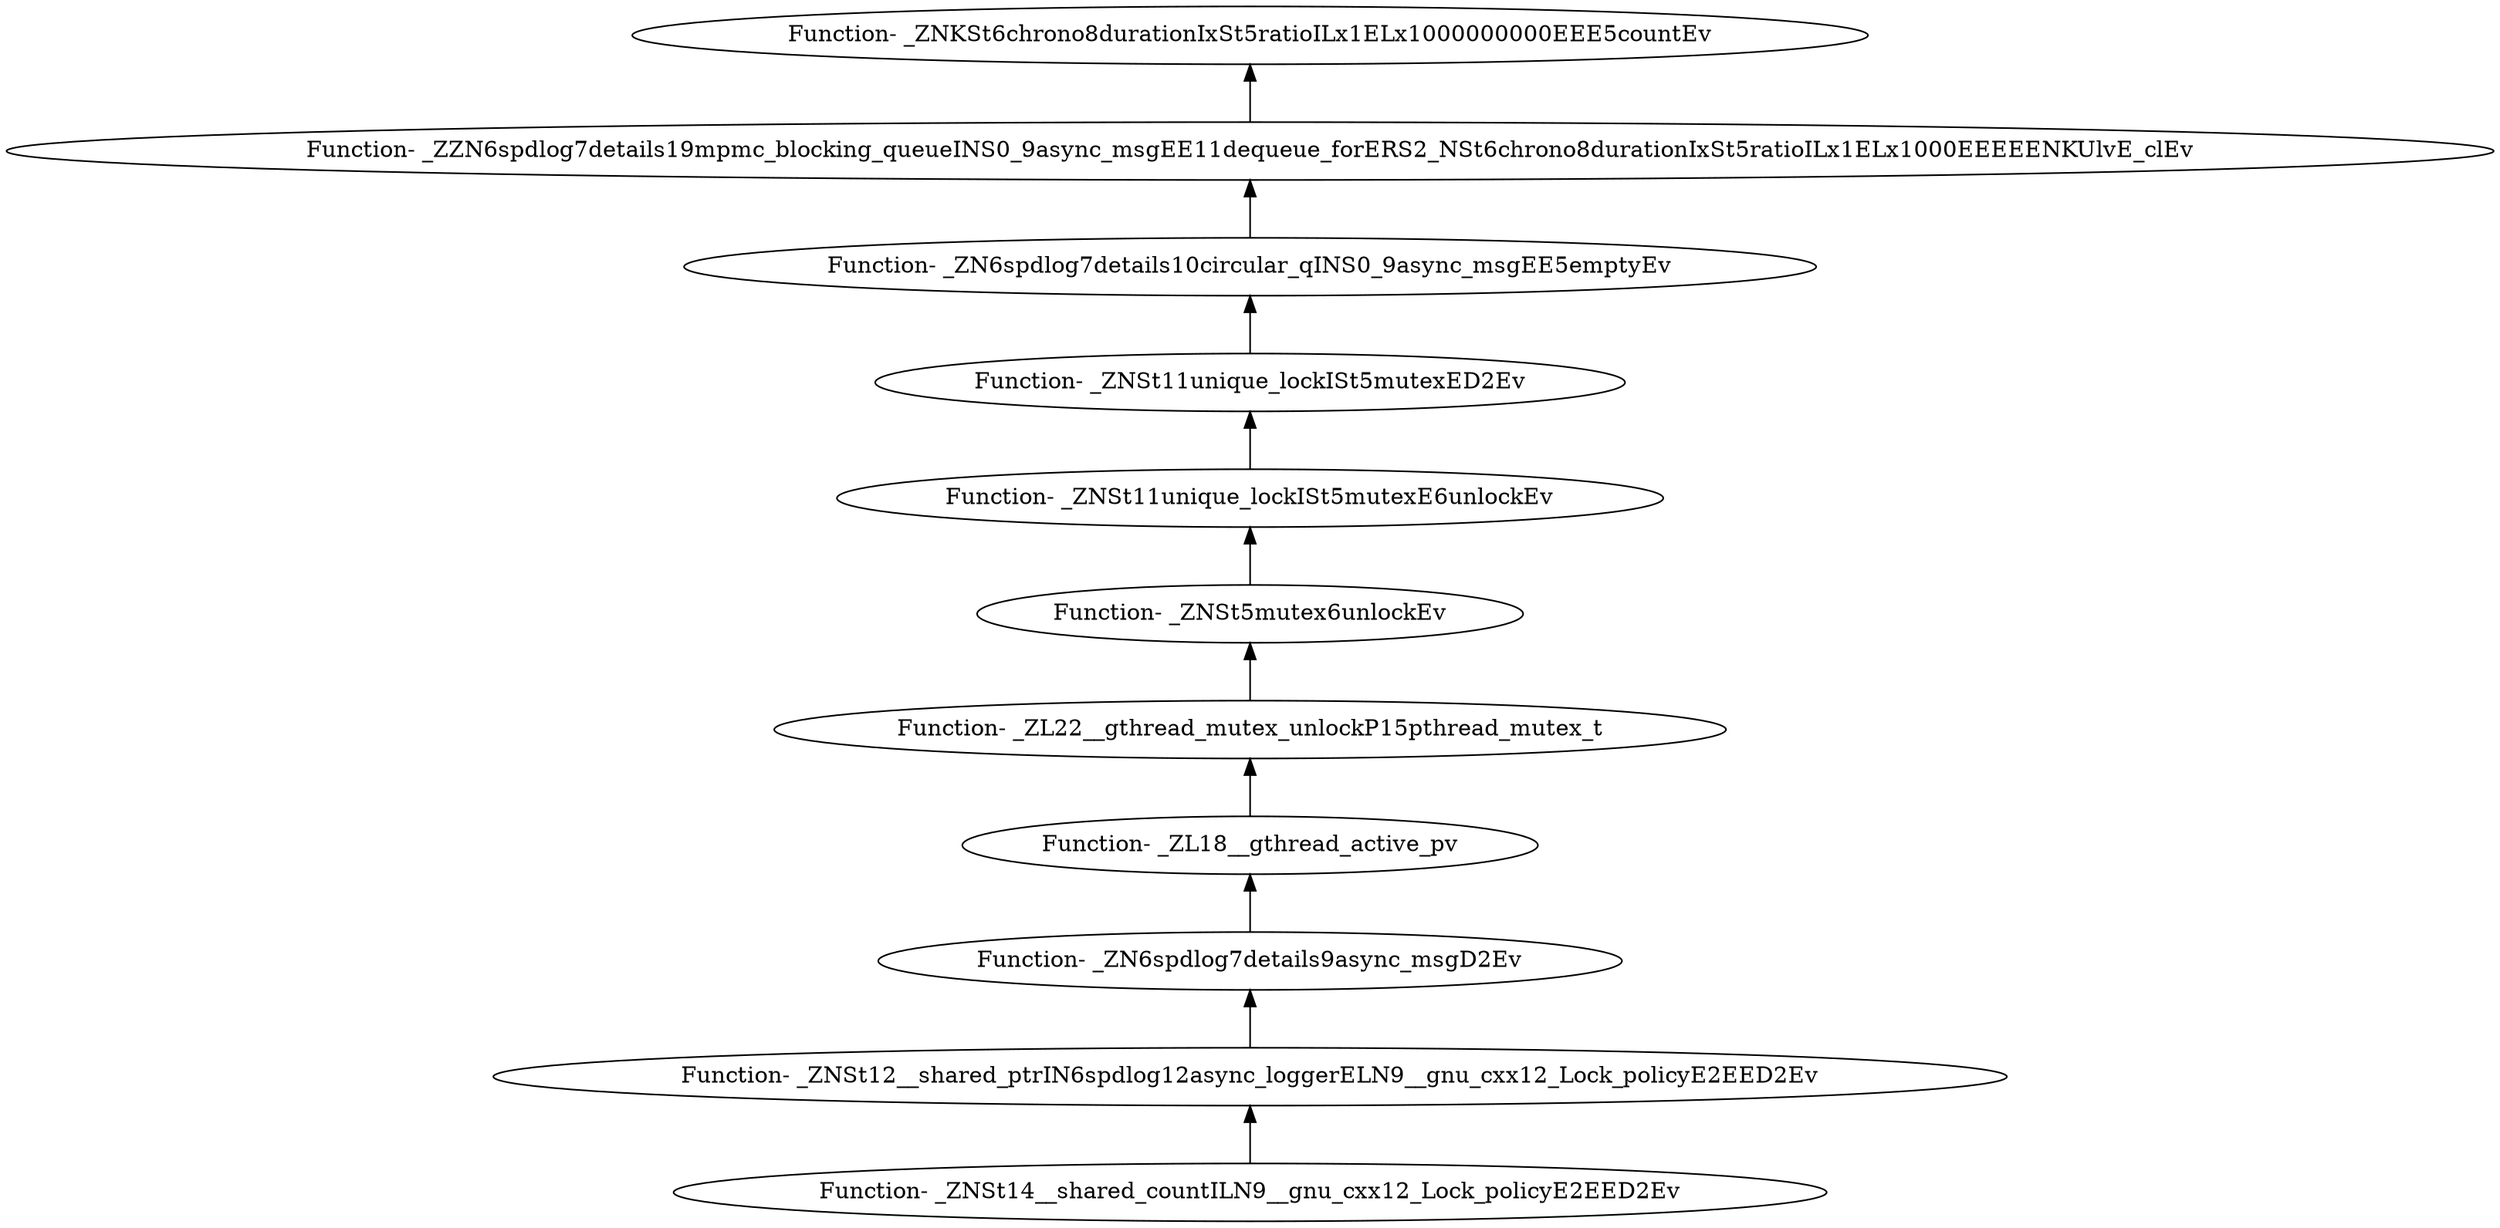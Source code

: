 digraph {
	"Function- _ZNSt14__shared_countILN9__gnu_cxx12_Lock_policyE2EED2Ev"
	"Function- _ZNSt12__shared_ptrIN6spdlog12async_loggerELN9__gnu_cxx12_Lock_policyE2EED2Ev"
	"Function- _ZNSt12__shared_ptrIN6spdlog12async_loggerELN9__gnu_cxx12_Lock_policyE2EED2Ev" -> "Function- _ZNSt14__shared_countILN9__gnu_cxx12_Lock_policyE2EED2Ev" [dir=back]
	"Function- _ZN6spdlog7details9async_msgD2Ev"
	"Function- _ZN6spdlog7details9async_msgD2Ev" -> "Function- _ZNSt12__shared_ptrIN6spdlog12async_loggerELN9__gnu_cxx12_Lock_policyE2EED2Ev" [dir=back]
	"Function- _ZL18__gthread_active_pv"
	"Function- _ZL18__gthread_active_pv" -> "Function- _ZN6spdlog7details9async_msgD2Ev" [dir=back]
	"Function- _ZL22__gthread_mutex_unlockP15pthread_mutex_t"
	"Function- _ZL22__gthread_mutex_unlockP15pthread_mutex_t" -> "Function- _ZL18__gthread_active_pv" [dir=back]
	"Function- _ZNSt5mutex6unlockEv"
	"Function- _ZNSt5mutex6unlockEv" -> "Function- _ZL22__gthread_mutex_unlockP15pthread_mutex_t" [dir=back]
	"Function- _ZNSt11unique_lockISt5mutexE6unlockEv"
	"Function- _ZNSt11unique_lockISt5mutexE6unlockEv" -> "Function- _ZNSt5mutex6unlockEv" [dir=back]
	"Function- _ZNSt11unique_lockISt5mutexED2Ev"
	"Function- _ZNSt11unique_lockISt5mutexED2Ev" -> "Function- _ZNSt11unique_lockISt5mutexE6unlockEv" [dir=back]
	"Function- _ZN6spdlog7details10circular_qINS0_9async_msgEE5emptyEv"
	"Function- _ZN6spdlog7details10circular_qINS0_9async_msgEE5emptyEv" -> "Function- _ZNSt11unique_lockISt5mutexED2Ev" [dir=back]
	"Function- _ZZN6spdlog7details19mpmc_blocking_queueINS0_9async_msgEE11dequeue_forERS2_NSt6chrono8durationIxSt5ratioILx1ELx1000EEEEENKUlvE_clEv"
	"Function- _ZZN6spdlog7details19mpmc_blocking_queueINS0_9async_msgEE11dequeue_forERS2_NSt6chrono8durationIxSt5ratioILx1ELx1000EEEEENKUlvE_clEv" -> "Function- _ZN6spdlog7details10circular_qINS0_9async_msgEE5emptyEv" [dir=back]
	"Function- _ZNKSt6chrono8durationIxSt5ratioILx1ELx1000000000EEE5countEv"
	"Function- _ZNKSt6chrono8durationIxSt5ratioILx1ELx1000000000EEE5countEv" -> "Function- _ZZN6spdlog7details19mpmc_blocking_queueINS0_9async_msgEE11dequeue_forERS2_NSt6chrono8durationIxSt5ratioILx1ELx1000EEEEENKUlvE_clEv" [dir=back]
}

